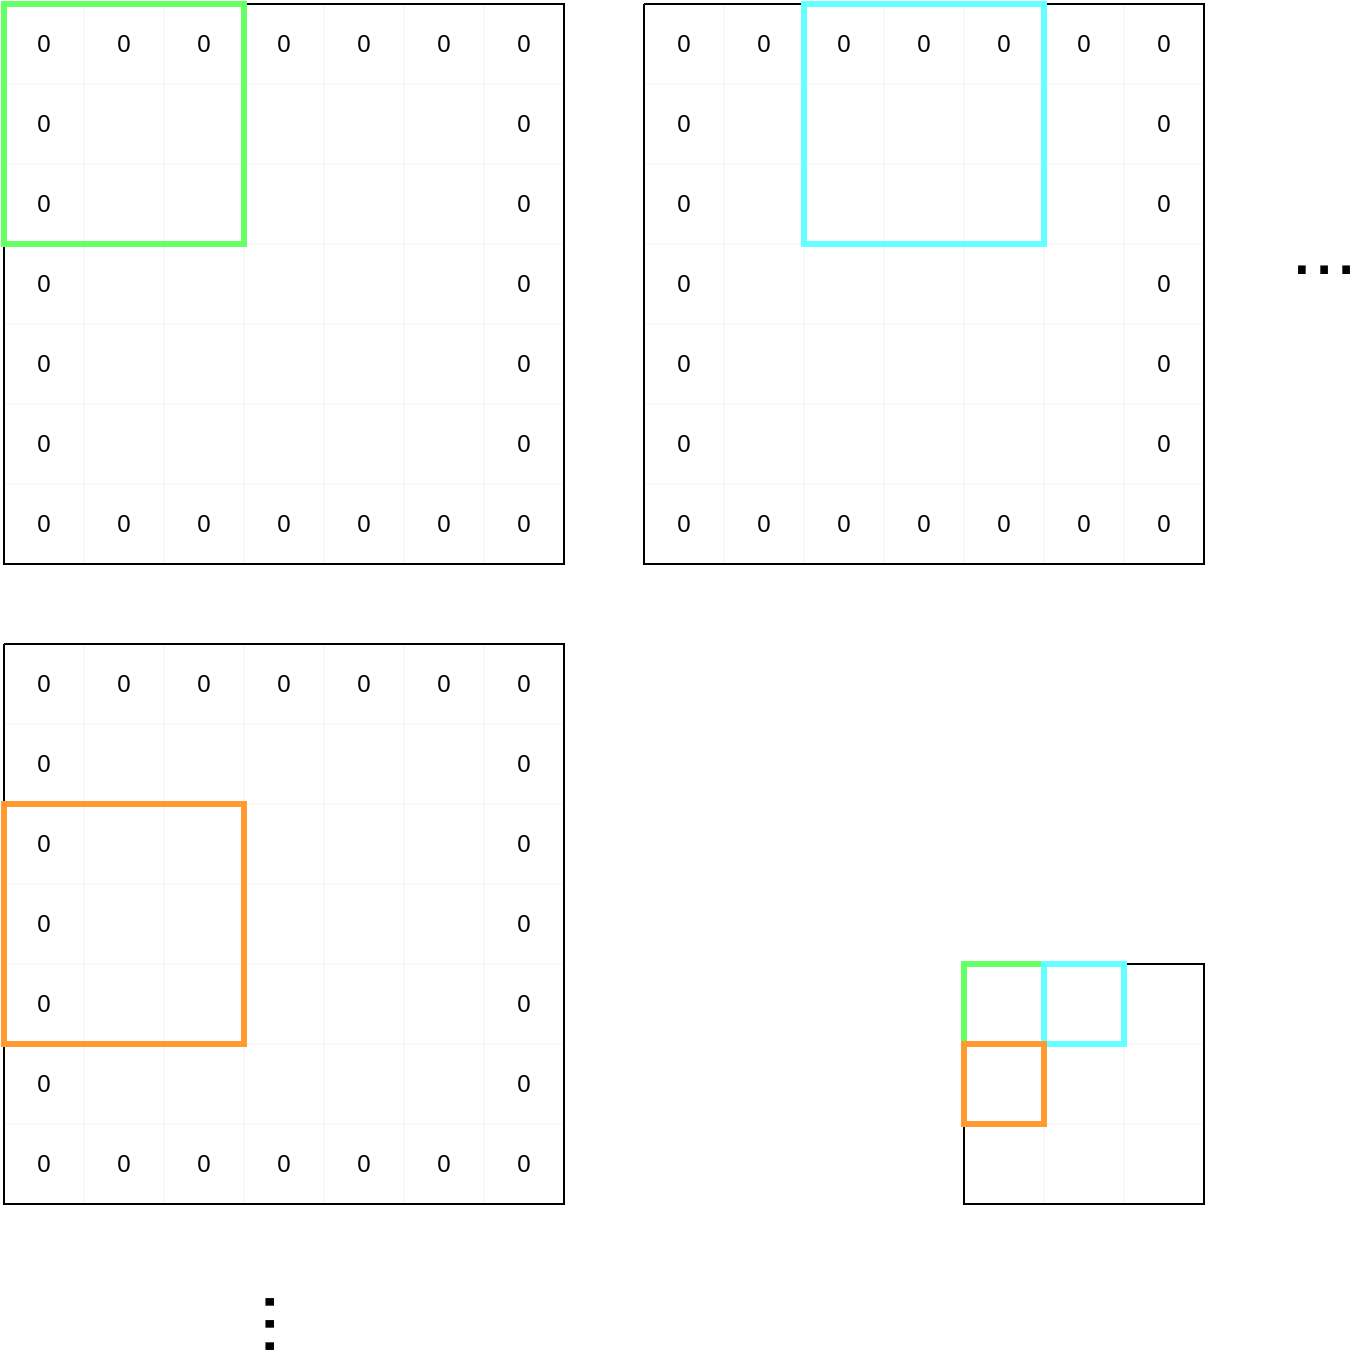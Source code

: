 <mxfile version="13.1.0" type="device"><diagram id="02ckzJjKSOLy3fBKKG-j" name="Page-1"><mxGraphModel dx="1422" dy="806" grid="1" gridSize="10" guides="1" tooltips="1" connect="1" arrows="1" fold="1" page="1" pageScale="1" pageWidth="850" pageHeight="1100" math="0" shadow="0"><root><mxCell id="0"/><mxCell id="1" parent="0"/><mxCell id="2izrZWEm-V4w3DQ3hsj4-26" value="" style="group" vertex="1" connectable="0" parent="1"><mxGeometry x="40" y="40" width="280" height="280" as="geometry"/></mxCell><mxCell id="2izrZWEm-V4w3DQ3hsj4-1" value="" style="verticalLabelPosition=bottom;verticalAlign=top;html=1;shape=mxgraph.basic.patternFillRect;fillStyle=grid;step=40;fillStrokeWidth=0.2;fillStrokeColor=#dddddd;" vertex="1" parent="2izrZWEm-V4w3DQ3hsj4-26"><mxGeometry width="280" height="280" as="geometry"/></mxCell><mxCell id="2izrZWEm-V4w3DQ3hsj4-2" value="0" style="text;html=1;strokeColor=none;fillColor=none;align=center;verticalAlign=middle;whiteSpace=wrap;rounded=0;" vertex="1" parent="2izrZWEm-V4w3DQ3hsj4-26"><mxGeometry width="40" height="40" as="geometry"/></mxCell><mxCell id="2izrZWEm-V4w3DQ3hsj4-3" value="0" style="text;html=1;strokeColor=none;fillColor=none;align=center;verticalAlign=middle;whiteSpace=wrap;rounded=0;" vertex="1" parent="2izrZWEm-V4w3DQ3hsj4-26"><mxGeometry x="40" width="40" height="40" as="geometry"/></mxCell><mxCell id="2izrZWEm-V4w3DQ3hsj4-4" value="0" style="text;html=1;strokeColor=none;fillColor=none;align=center;verticalAlign=middle;whiteSpace=wrap;rounded=0;" vertex="1" parent="2izrZWEm-V4w3DQ3hsj4-26"><mxGeometry x="80" width="40" height="40" as="geometry"/></mxCell><mxCell id="2izrZWEm-V4w3DQ3hsj4-5" value="0" style="text;html=1;strokeColor=none;fillColor=none;align=center;verticalAlign=middle;whiteSpace=wrap;rounded=0;" vertex="1" parent="2izrZWEm-V4w3DQ3hsj4-26"><mxGeometry x="120" width="40" height="40" as="geometry"/></mxCell><mxCell id="2izrZWEm-V4w3DQ3hsj4-6" value="0" style="text;html=1;strokeColor=none;fillColor=none;align=center;verticalAlign=middle;whiteSpace=wrap;rounded=0;" vertex="1" parent="2izrZWEm-V4w3DQ3hsj4-26"><mxGeometry x="160" width="40" height="40" as="geometry"/></mxCell><mxCell id="2izrZWEm-V4w3DQ3hsj4-7" value="0" style="text;html=1;strokeColor=none;fillColor=none;align=center;verticalAlign=middle;whiteSpace=wrap;rounded=0;" vertex="1" parent="2izrZWEm-V4w3DQ3hsj4-26"><mxGeometry x="200" width="40" height="40" as="geometry"/></mxCell><mxCell id="2izrZWEm-V4w3DQ3hsj4-8" value="0" style="text;html=1;strokeColor=none;fillColor=none;align=center;verticalAlign=middle;whiteSpace=wrap;rounded=0;" vertex="1" parent="2izrZWEm-V4w3DQ3hsj4-26"><mxGeometry x="240" width="40" height="40" as="geometry"/></mxCell><mxCell id="2izrZWEm-V4w3DQ3hsj4-9" value="0" style="text;html=1;strokeColor=none;fillColor=none;align=center;verticalAlign=middle;whiteSpace=wrap;rounded=0;" vertex="1" parent="2izrZWEm-V4w3DQ3hsj4-26"><mxGeometry y="40" width="40" height="40" as="geometry"/></mxCell><mxCell id="2izrZWEm-V4w3DQ3hsj4-10" value="0" style="text;html=1;strokeColor=none;fillColor=none;align=center;verticalAlign=middle;whiteSpace=wrap;rounded=0;" vertex="1" parent="2izrZWEm-V4w3DQ3hsj4-26"><mxGeometry y="80" width="40" height="40" as="geometry"/></mxCell><mxCell id="2izrZWEm-V4w3DQ3hsj4-11" value="0" style="text;html=1;strokeColor=none;fillColor=none;align=center;verticalAlign=middle;whiteSpace=wrap;rounded=0;" vertex="1" parent="2izrZWEm-V4w3DQ3hsj4-26"><mxGeometry y="120" width="40" height="40" as="geometry"/></mxCell><mxCell id="2izrZWEm-V4w3DQ3hsj4-12" value="0" style="text;html=1;strokeColor=none;fillColor=none;align=center;verticalAlign=middle;whiteSpace=wrap;rounded=0;" vertex="1" parent="2izrZWEm-V4w3DQ3hsj4-26"><mxGeometry y="160" width="40" height="40" as="geometry"/></mxCell><mxCell id="2izrZWEm-V4w3DQ3hsj4-13" value="0" style="text;html=1;strokeColor=none;fillColor=none;align=center;verticalAlign=middle;whiteSpace=wrap;rounded=0;" vertex="1" parent="2izrZWEm-V4w3DQ3hsj4-26"><mxGeometry y="200" width="40" height="40" as="geometry"/></mxCell><mxCell id="2izrZWEm-V4w3DQ3hsj4-14" value="0" style="text;html=1;strokeColor=none;fillColor=none;align=center;verticalAlign=middle;whiteSpace=wrap;rounded=0;" vertex="1" parent="2izrZWEm-V4w3DQ3hsj4-26"><mxGeometry y="240" width="40" height="40" as="geometry"/></mxCell><mxCell id="2izrZWEm-V4w3DQ3hsj4-15" value="0" style="text;html=1;strokeColor=none;fillColor=none;align=center;verticalAlign=middle;whiteSpace=wrap;rounded=0;" vertex="1" parent="2izrZWEm-V4w3DQ3hsj4-26"><mxGeometry x="240" y="40" width="40" height="40" as="geometry"/></mxCell><mxCell id="2izrZWEm-V4w3DQ3hsj4-16" value="0" style="text;html=1;strokeColor=none;fillColor=none;align=center;verticalAlign=middle;whiteSpace=wrap;rounded=0;" vertex="1" parent="2izrZWEm-V4w3DQ3hsj4-26"><mxGeometry x="240" y="80" width="40" height="40" as="geometry"/></mxCell><mxCell id="2izrZWEm-V4w3DQ3hsj4-17" value="0" style="text;html=1;strokeColor=none;fillColor=none;align=center;verticalAlign=middle;whiteSpace=wrap;rounded=0;" vertex="1" parent="2izrZWEm-V4w3DQ3hsj4-26"><mxGeometry x="240" y="120" width="40" height="40" as="geometry"/></mxCell><mxCell id="2izrZWEm-V4w3DQ3hsj4-18" value="0" style="text;html=1;strokeColor=none;fillColor=none;align=center;verticalAlign=middle;whiteSpace=wrap;rounded=0;" vertex="1" parent="2izrZWEm-V4w3DQ3hsj4-26"><mxGeometry x="240" y="160" width="40" height="40" as="geometry"/></mxCell><mxCell id="2izrZWEm-V4w3DQ3hsj4-19" value="0" style="text;html=1;strokeColor=none;fillColor=none;align=center;verticalAlign=middle;whiteSpace=wrap;rounded=0;" vertex="1" parent="2izrZWEm-V4w3DQ3hsj4-26"><mxGeometry x="240" y="200" width="40" height="40" as="geometry"/></mxCell><mxCell id="2izrZWEm-V4w3DQ3hsj4-20" value="0" style="text;html=1;strokeColor=none;fillColor=none;align=center;verticalAlign=middle;whiteSpace=wrap;rounded=0;" vertex="1" parent="2izrZWEm-V4w3DQ3hsj4-26"><mxGeometry x="240" y="240" width="40" height="40" as="geometry"/></mxCell><mxCell id="2izrZWEm-V4w3DQ3hsj4-21" value="0" style="text;html=1;strokeColor=none;fillColor=none;align=center;verticalAlign=middle;whiteSpace=wrap;rounded=0;" vertex="1" parent="2izrZWEm-V4w3DQ3hsj4-26"><mxGeometry x="200" y="240" width="40" height="40" as="geometry"/></mxCell><mxCell id="2izrZWEm-V4w3DQ3hsj4-22" value="0" style="text;html=1;strokeColor=none;fillColor=none;align=center;verticalAlign=middle;whiteSpace=wrap;rounded=0;" vertex="1" parent="2izrZWEm-V4w3DQ3hsj4-26"><mxGeometry x="160" y="240" width="40" height="40" as="geometry"/></mxCell><mxCell id="2izrZWEm-V4w3DQ3hsj4-23" value="0" style="text;html=1;strokeColor=none;fillColor=none;align=center;verticalAlign=middle;whiteSpace=wrap;rounded=0;" vertex="1" parent="2izrZWEm-V4w3DQ3hsj4-26"><mxGeometry x="120" y="240" width="40" height="40" as="geometry"/></mxCell><mxCell id="2izrZWEm-V4w3DQ3hsj4-24" value="0" style="text;html=1;strokeColor=none;fillColor=none;align=center;verticalAlign=middle;whiteSpace=wrap;rounded=0;" vertex="1" parent="2izrZWEm-V4w3DQ3hsj4-26"><mxGeometry x="80" y="240" width="40" height="40" as="geometry"/></mxCell><mxCell id="2izrZWEm-V4w3DQ3hsj4-25" value="0" style="text;html=1;strokeColor=none;fillColor=none;align=center;verticalAlign=middle;whiteSpace=wrap;rounded=0;" vertex="1" parent="2izrZWEm-V4w3DQ3hsj4-26"><mxGeometry x="40" y="240" width="40" height="40" as="geometry"/></mxCell><mxCell id="2izrZWEm-V4w3DQ3hsj4-79" value="" style="rounded=0;whiteSpace=wrap;html=1;fillColor=none;strokeColor=#66FF66;strokeWidth=3;" vertex="1" parent="2izrZWEm-V4w3DQ3hsj4-26"><mxGeometry width="120" height="120" as="geometry"/></mxCell><mxCell id="2izrZWEm-V4w3DQ3hsj4-27" value="" style="group" vertex="1" connectable="0" parent="1"><mxGeometry x="360" y="40" width="280" height="280" as="geometry"/></mxCell><mxCell id="2izrZWEm-V4w3DQ3hsj4-28" value="" style="verticalLabelPosition=bottom;verticalAlign=top;html=1;shape=mxgraph.basic.patternFillRect;fillStyle=grid;step=40;fillStrokeWidth=0.2;fillStrokeColor=#dddddd;" vertex="1" parent="2izrZWEm-V4w3DQ3hsj4-27"><mxGeometry width="280" height="280" as="geometry"/></mxCell><mxCell id="2izrZWEm-V4w3DQ3hsj4-29" value="0" style="text;html=1;strokeColor=none;fillColor=none;align=center;verticalAlign=middle;whiteSpace=wrap;rounded=0;" vertex="1" parent="2izrZWEm-V4w3DQ3hsj4-27"><mxGeometry width="40" height="40" as="geometry"/></mxCell><mxCell id="2izrZWEm-V4w3DQ3hsj4-30" value="0" style="text;html=1;strokeColor=none;fillColor=none;align=center;verticalAlign=middle;whiteSpace=wrap;rounded=0;" vertex="1" parent="2izrZWEm-V4w3DQ3hsj4-27"><mxGeometry x="40" width="40" height="40" as="geometry"/></mxCell><mxCell id="2izrZWEm-V4w3DQ3hsj4-31" value="0" style="text;html=1;strokeColor=none;fillColor=none;align=center;verticalAlign=middle;whiteSpace=wrap;rounded=0;" vertex="1" parent="2izrZWEm-V4w3DQ3hsj4-27"><mxGeometry x="80" width="40" height="40" as="geometry"/></mxCell><mxCell id="2izrZWEm-V4w3DQ3hsj4-32" value="0" style="text;html=1;strokeColor=none;fillColor=none;align=center;verticalAlign=middle;whiteSpace=wrap;rounded=0;" vertex="1" parent="2izrZWEm-V4w3DQ3hsj4-27"><mxGeometry x="120" width="40" height="40" as="geometry"/></mxCell><mxCell id="2izrZWEm-V4w3DQ3hsj4-33" value="0" style="text;html=1;strokeColor=none;fillColor=none;align=center;verticalAlign=middle;whiteSpace=wrap;rounded=0;" vertex="1" parent="2izrZWEm-V4w3DQ3hsj4-27"><mxGeometry x="160" width="40" height="40" as="geometry"/></mxCell><mxCell id="2izrZWEm-V4w3DQ3hsj4-34" value="0" style="text;html=1;strokeColor=none;fillColor=none;align=center;verticalAlign=middle;whiteSpace=wrap;rounded=0;" vertex="1" parent="2izrZWEm-V4w3DQ3hsj4-27"><mxGeometry x="200" width="40" height="40" as="geometry"/></mxCell><mxCell id="2izrZWEm-V4w3DQ3hsj4-35" value="0" style="text;html=1;strokeColor=none;fillColor=none;align=center;verticalAlign=middle;whiteSpace=wrap;rounded=0;" vertex="1" parent="2izrZWEm-V4w3DQ3hsj4-27"><mxGeometry x="240" width="40" height="40" as="geometry"/></mxCell><mxCell id="2izrZWEm-V4w3DQ3hsj4-36" value="0" style="text;html=1;strokeColor=none;fillColor=none;align=center;verticalAlign=middle;whiteSpace=wrap;rounded=0;" vertex="1" parent="2izrZWEm-V4w3DQ3hsj4-27"><mxGeometry y="40" width="40" height="40" as="geometry"/></mxCell><mxCell id="2izrZWEm-V4w3DQ3hsj4-37" value="0" style="text;html=1;strokeColor=none;fillColor=none;align=center;verticalAlign=middle;whiteSpace=wrap;rounded=0;" vertex="1" parent="2izrZWEm-V4w3DQ3hsj4-27"><mxGeometry y="80" width="40" height="40" as="geometry"/></mxCell><mxCell id="2izrZWEm-V4w3DQ3hsj4-38" value="0" style="text;html=1;strokeColor=none;fillColor=none;align=center;verticalAlign=middle;whiteSpace=wrap;rounded=0;" vertex="1" parent="2izrZWEm-V4w3DQ3hsj4-27"><mxGeometry y="120" width="40" height="40" as="geometry"/></mxCell><mxCell id="2izrZWEm-V4w3DQ3hsj4-39" value="0" style="text;html=1;strokeColor=none;fillColor=none;align=center;verticalAlign=middle;whiteSpace=wrap;rounded=0;" vertex="1" parent="2izrZWEm-V4w3DQ3hsj4-27"><mxGeometry y="160" width="40" height="40" as="geometry"/></mxCell><mxCell id="2izrZWEm-V4w3DQ3hsj4-40" value="0" style="text;html=1;strokeColor=none;fillColor=none;align=center;verticalAlign=middle;whiteSpace=wrap;rounded=0;" vertex="1" parent="2izrZWEm-V4w3DQ3hsj4-27"><mxGeometry y="200" width="40" height="40" as="geometry"/></mxCell><mxCell id="2izrZWEm-V4w3DQ3hsj4-41" value="0" style="text;html=1;strokeColor=none;fillColor=none;align=center;verticalAlign=middle;whiteSpace=wrap;rounded=0;" vertex="1" parent="2izrZWEm-V4w3DQ3hsj4-27"><mxGeometry y="240" width="40" height="40" as="geometry"/></mxCell><mxCell id="2izrZWEm-V4w3DQ3hsj4-42" value="0" style="text;html=1;strokeColor=none;fillColor=none;align=center;verticalAlign=middle;whiteSpace=wrap;rounded=0;" vertex="1" parent="2izrZWEm-V4w3DQ3hsj4-27"><mxGeometry x="240" y="40" width="40" height="40" as="geometry"/></mxCell><mxCell id="2izrZWEm-V4w3DQ3hsj4-43" value="0" style="text;html=1;strokeColor=none;fillColor=none;align=center;verticalAlign=middle;whiteSpace=wrap;rounded=0;" vertex="1" parent="2izrZWEm-V4w3DQ3hsj4-27"><mxGeometry x="240" y="80" width="40" height="40" as="geometry"/></mxCell><mxCell id="2izrZWEm-V4w3DQ3hsj4-44" value="0" style="text;html=1;strokeColor=none;fillColor=none;align=center;verticalAlign=middle;whiteSpace=wrap;rounded=0;" vertex="1" parent="2izrZWEm-V4w3DQ3hsj4-27"><mxGeometry x="240" y="120" width="40" height="40" as="geometry"/></mxCell><mxCell id="2izrZWEm-V4w3DQ3hsj4-45" value="0" style="text;html=1;strokeColor=none;fillColor=none;align=center;verticalAlign=middle;whiteSpace=wrap;rounded=0;" vertex="1" parent="2izrZWEm-V4w3DQ3hsj4-27"><mxGeometry x="240" y="160" width="40" height="40" as="geometry"/></mxCell><mxCell id="2izrZWEm-V4w3DQ3hsj4-46" value="0" style="text;html=1;strokeColor=none;fillColor=none;align=center;verticalAlign=middle;whiteSpace=wrap;rounded=0;" vertex="1" parent="2izrZWEm-V4w3DQ3hsj4-27"><mxGeometry x="240" y="200" width="40" height="40" as="geometry"/></mxCell><mxCell id="2izrZWEm-V4w3DQ3hsj4-47" value="0" style="text;html=1;strokeColor=none;fillColor=none;align=center;verticalAlign=middle;whiteSpace=wrap;rounded=0;" vertex="1" parent="2izrZWEm-V4w3DQ3hsj4-27"><mxGeometry x="240" y="240" width="40" height="40" as="geometry"/></mxCell><mxCell id="2izrZWEm-V4w3DQ3hsj4-48" value="0" style="text;html=1;strokeColor=none;fillColor=none;align=center;verticalAlign=middle;whiteSpace=wrap;rounded=0;" vertex="1" parent="2izrZWEm-V4w3DQ3hsj4-27"><mxGeometry x="200" y="240" width="40" height="40" as="geometry"/></mxCell><mxCell id="2izrZWEm-V4w3DQ3hsj4-49" value="0" style="text;html=1;strokeColor=none;fillColor=none;align=center;verticalAlign=middle;whiteSpace=wrap;rounded=0;" vertex="1" parent="2izrZWEm-V4w3DQ3hsj4-27"><mxGeometry x="160" y="240" width="40" height="40" as="geometry"/></mxCell><mxCell id="2izrZWEm-V4w3DQ3hsj4-50" value="0" style="text;html=1;strokeColor=none;fillColor=none;align=center;verticalAlign=middle;whiteSpace=wrap;rounded=0;" vertex="1" parent="2izrZWEm-V4w3DQ3hsj4-27"><mxGeometry x="120" y="240" width="40" height="40" as="geometry"/></mxCell><mxCell id="2izrZWEm-V4w3DQ3hsj4-51" value="0" style="text;html=1;strokeColor=none;fillColor=none;align=center;verticalAlign=middle;whiteSpace=wrap;rounded=0;" vertex="1" parent="2izrZWEm-V4w3DQ3hsj4-27"><mxGeometry x="80" y="240" width="40" height="40" as="geometry"/></mxCell><mxCell id="2izrZWEm-V4w3DQ3hsj4-52" value="0" style="text;html=1;strokeColor=none;fillColor=none;align=center;verticalAlign=middle;whiteSpace=wrap;rounded=0;" vertex="1" parent="2izrZWEm-V4w3DQ3hsj4-27"><mxGeometry x="40" y="240" width="40" height="40" as="geometry"/></mxCell><mxCell id="2izrZWEm-V4w3DQ3hsj4-80" value="" style="rounded=0;whiteSpace=wrap;html=1;fillColor=none;strokeColor=#66FFFF;strokeWidth=3;" vertex="1" parent="2izrZWEm-V4w3DQ3hsj4-27"><mxGeometry x="80" width="120" height="120" as="geometry"/></mxCell><mxCell id="2izrZWEm-V4w3DQ3hsj4-53" value="" style="group" vertex="1" connectable="0" parent="1"><mxGeometry x="40" y="360" width="280" height="280" as="geometry"/></mxCell><mxCell id="2izrZWEm-V4w3DQ3hsj4-54" value="" style="verticalLabelPosition=bottom;verticalAlign=top;html=1;shape=mxgraph.basic.patternFillRect;fillStyle=grid;step=40;fillStrokeWidth=0.2;fillStrokeColor=#dddddd;" vertex="1" parent="2izrZWEm-V4w3DQ3hsj4-53"><mxGeometry width="280" height="280" as="geometry"/></mxCell><mxCell id="2izrZWEm-V4w3DQ3hsj4-55" value="0" style="text;html=1;strokeColor=none;fillColor=none;align=center;verticalAlign=middle;whiteSpace=wrap;rounded=0;" vertex="1" parent="2izrZWEm-V4w3DQ3hsj4-53"><mxGeometry width="40" height="40" as="geometry"/></mxCell><mxCell id="2izrZWEm-V4w3DQ3hsj4-56" value="0" style="text;html=1;strokeColor=none;fillColor=none;align=center;verticalAlign=middle;whiteSpace=wrap;rounded=0;" vertex="1" parent="2izrZWEm-V4w3DQ3hsj4-53"><mxGeometry x="40" width="40" height="40" as="geometry"/></mxCell><mxCell id="2izrZWEm-V4w3DQ3hsj4-57" value="0" style="text;html=1;strokeColor=none;fillColor=none;align=center;verticalAlign=middle;whiteSpace=wrap;rounded=0;" vertex="1" parent="2izrZWEm-V4w3DQ3hsj4-53"><mxGeometry x="80" width="40" height="40" as="geometry"/></mxCell><mxCell id="2izrZWEm-V4w3DQ3hsj4-58" value="0" style="text;html=1;strokeColor=none;fillColor=none;align=center;verticalAlign=middle;whiteSpace=wrap;rounded=0;" vertex="1" parent="2izrZWEm-V4w3DQ3hsj4-53"><mxGeometry x="120" width="40" height="40" as="geometry"/></mxCell><mxCell id="2izrZWEm-V4w3DQ3hsj4-59" value="0" style="text;html=1;strokeColor=none;fillColor=none;align=center;verticalAlign=middle;whiteSpace=wrap;rounded=0;" vertex="1" parent="2izrZWEm-V4w3DQ3hsj4-53"><mxGeometry x="160" width="40" height="40" as="geometry"/></mxCell><mxCell id="2izrZWEm-V4w3DQ3hsj4-60" value="0" style="text;html=1;strokeColor=none;fillColor=none;align=center;verticalAlign=middle;whiteSpace=wrap;rounded=0;" vertex="1" parent="2izrZWEm-V4w3DQ3hsj4-53"><mxGeometry x="200" width="40" height="40" as="geometry"/></mxCell><mxCell id="2izrZWEm-V4w3DQ3hsj4-61" value="0" style="text;html=1;strokeColor=none;fillColor=none;align=center;verticalAlign=middle;whiteSpace=wrap;rounded=0;" vertex="1" parent="2izrZWEm-V4w3DQ3hsj4-53"><mxGeometry x="240" width="40" height="40" as="geometry"/></mxCell><mxCell id="2izrZWEm-V4w3DQ3hsj4-62" value="0" style="text;html=1;strokeColor=none;fillColor=none;align=center;verticalAlign=middle;whiteSpace=wrap;rounded=0;" vertex="1" parent="2izrZWEm-V4w3DQ3hsj4-53"><mxGeometry y="40" width="40" height="40" as="geometry"/></mxCell><mxCell id="2izrZWEm-V4w3DQ3hsj4-63" value="0" style="text;html=1;strokeColor=none;fillColor=none;align=center;verticalAlign=middle;whiteSpace=wrap;rounded=0;" vertex="1" parent="2izrZWEm-V4w3DQ3hsj4-53"><mxGeometry y="80" width="40" height="40" as="geometry"/></mxCell><mxCell id="2izrZWEm-V4w3DQ3hsj4-64" value="0" style="text;html=1;strokeColor=none;fillColor=none;align=center;verticalAlign=middle;whiteSpace=wrap;rounded=0;" vertex="1" parent="2izrZWEm-V4w3DQ3hsj4-53"><mxGeometry y="120" width="40" height="40" as="geometry"/></mxCell><mxCell id="2izrZWEm-V4w3DQ3hsj4-65" value="0" style="text;html=1;strokeColor=none;fillColor=none;align=center;verticalAlign=middle;whiteSpace=wrap;rounded=0;" vertex="1" parent="2izrZWEm-V4w3DQ3hsj4-53"><mxGeometry y="160" width="40" height="40" as="geometry"/></mxCell><mxCell id="2izrZWEm-V4w3DQ3hsj4-66" value="0" style="text;html=1;strokeColor=none;fillColor=none;align=center;verticalAlign=middle;whiteSpace=wrap;rounded=0;" vertex="1" parent="2izrZWEm-V4w3DQ3hsj4-53"><mxGeometry y="200" width="40" height="40" as="geometry"/></mxCell><mxCell id="2izrZWEm-V4w3DQ3hsj4-67" value="0" style="text;html=1;strokeColor=none;fillColor=none;align=center;verticalAlign=middle;whiteSpace=wrap;rounded=0;" vertex="1" parent="2izrZWEm-V4w3DQ3hsj4-53"><mxGeometry y="240" width="40" height="40" as="geometry"/></mxCell><mxCell id="2izrZWEm-V4w3DQ3hsj4-68" value="0" style="text;html=1;strokeColor=none;fillColor=none;align=center;verticalAlign=middle;whiteSpace=wrap;rounded=0;" vertex="1" parent="2izrZWEm-V4w3DQ3hsj4-53"><mxGeometry x="240" y="40" width="40" height="40" as="geometry"/></mxCell><mxCell id="2izrZWEm-V4w3DQ3hsj4-69" value="0" style="text;html=1;strokeColor=none;fillColor=none;align=center;verticalAlign=middle;whiteSpace=wrap;rounded=0;" vertex="1" parent="2izrZWEm-V4w3DQ3hsj4-53"><mxGeometry x="240" y="80" width="40" height="40" as="geometry"/></mxCell><mxCell id="2izrZWEm-V4w3DQ3hsj4-70" value="0" style="text;html=1;strokeColor=none;fillColor=none;align=center;verticalAlign=middle;whiteSpace=wrap;rounded=0;" vertex="1" parent="2izrZWEm-V4w3DQ3hsj4-53"><mxGeometry x="240" y="120" width="40" height="40" as="geometry"/></mxCell><mxCell id="2izrZWEm-V4w3DQ3hsj4-71" value="0" style="text;html=1;strokeColor=none;fillColor=none;align=center;verticalAlign=middle;whiteSpace=wrap;rounded=0;" vertex="1" parent="2izrZWEm-V4w3DQ3hsj4-53"><mxGeometry x="240" y="160" width="40" height="40" as="geometry"/></mxCell><mxCell id="2izrZWEm-V4w3DQ3hsj4-72" value="0" style="text;html=1;strokeColor=none;fillColor=none;align=center;verticalAlign=middle;whiteSpace=wrap;rounded=0;" vertex="1" parent="2izrZWEm-V4w3DQ3hsj4-53"><mxGeometry x="240" y="200" width="40" height="40" as="geometry"/></mxCell><mxCell id="2izrZWEm-V4w3DQ3hsj4-73" value="0" style="text;html=1;strokeColor=none;fillColor=none;align=center;verticalAlign=middle;whiteSpace=wrap;rounded=0;" vertex="1" parent="2izrZWEm-V4w3DQ3hsj4-53"><mxGeometry x="240" y="240" width="40" height="40" as="geometry"/></mxCell><mxCell id="2izrZWEm-V4w3DQ3hsj4-74" value="0" style="text;html=1;strokeColor=none;fillColor=none;align=center;verticalAlign=middle;whiteSpace=wrap;rounded=0;" vertex="1" parent="2izrZWEm-V4w3DQ3hsj4-53"><mxGeometry x="200" y="240" width="40" height="40" as="geometry"/></mxCell><mxCell id="2izrZWEm-V4w3DQ3hsj4-75" value="0" style="text;html=1;strokeColor=none;fillColor=none;align=center;verticalAlign=middle;whiteSpace=wrap;rounded=0;" vertex="1" parent="2izrZWEm-V4w3DQ3hsj4-53"><mxGeometry x="160" y="240" width="40" height="40" as="geometry"/></mxCell><mxCell id="2izrZWEm-V4w3DQ3hsj4-76" value="0" style="text;html=1;strokeColor=none;fillColor=none;align=center;verticalAlign=middle;whiteSpace=wrap;rounded=0;" vertex="1" parent="2izrZWEm-V4w3DQ3hsj4-53"><mxGeometry x="120" y="240" width="40" height="40" as="geometry"/></mxCell><mxCell id="2izrZWEm-V4w3DQ3hsj4-77" value="0" style="text;html=1;strokeColor=none;fillColor=none;align=center;verticalAlign=middle;whiteSpace=wrap;rounded=0;" vertex="1" parent="2izrZWEm-V4w3DQ3hsj4-53"><mxGeometry x="80" y="240" width="40" height="40" as="geometry"/></mxCell><mxCell id="2izrZWEm-V4w3DQ3hsj4-78" value="0" style="text;html=1;strokeColor=none;fillColor=none;align=center;verticalAlign=middle;whiteSpace=wrap;rounded=0;" vertex="1" parent="2izrZWEm-V4w3DQ3hsj4-53"><mxGeometry x="40" y="240" width="40" height="40" as="geometry"/></mxCell><mxCell id="2izrZWEm-V4w3DQ3hsj4-81" value="" style="rounded=0;whiteSpace=wrap;html=1;fillColor=none;strokeColor=#FF9933;strokeWidth=3;" vertex="1" parent="2izrZWEm-V4w3DQ3hsj4-53"><mxGeometry y="80" width="120" height="120" as="geometry"/></mxCell><mxCell id="2izrZWEm-V4w3DQ3hsj4-82" value="" style="verticalLabelPosition=bottom;verticalAlign=top;html=1;shape=mxgraph.basic.patternFillRect;fillStyle=grid;step=40;fillStrokeWidth=0.2;fillStrokeColor=#dddddd;strokeColor=#000000;strokeWidth=1;fillColor=none;" vertex="1" parent="1"><mxGeometry x="520" y="520" width="120" height="120" as="geometry"/></mxCell><mxCell id="2izrZWEm-V4w3DQ3hsj4-84" value="" style="rounded=0;whiteSpace=wrap;html=1;fillColor=none;strokeColor=#66FF66;strokeWidth=3;" vertex="1" parent="1"><mxGeometry x="520" y="520" width="40" height="40" as="geometry"/></mxCell><mxCell id="2izrZWEm-V4w3DQ3hsj4-85" value="" style="rounded=0;whiteSpace=wrap;html=1;fillColor=none;strokeColor=#66FFFF;strokeWidth=3;" vertex="1" parent="1"><mxGeometry x="560" y="520" width="40" height="40" as="geometry"/></mxCell><mxCell id="2izrZWEm-V4w3DQ3hsj4-86" value="" style="rounded=0;whiteSpace=wrap;html=1;fillColor=none;strokeColor=#FF9933;strokeWidth=3;" vertex="1" parent="1"><mxGeometry x="520" y="560" width="40" height="40" as="geometry"/></mxCell><mxCell id="2izrZWEm-V4w3DQ3hsj4-87" value="..." style="text;html=1;strokeColor=none;fillColor=none;align=center;verticalAlign=middle;whiteSpace=wrap;rounded=0;opacity=60;fontSize=40;" vertex="1" parent="1"><mxGeometry x="680" y="140" width="40" height="40" as="geometry"/></mxCell><mxCell id="2izrZWEm-V4w3DQ3hsj4-88" value="..." style="text;html=1;strokeColor=none;fillColor=none;align=center;verticalAlign=middle;whiteSpace=wrap;rounded=0;opacity=60;fontSize=40;rotation=-90;" vertex="1" parent="1"><mxGeometry x="140" y="680" width="40" height="40" as="geometry"/></mxCell></root></mxGraphModel></diagram></mxfile>